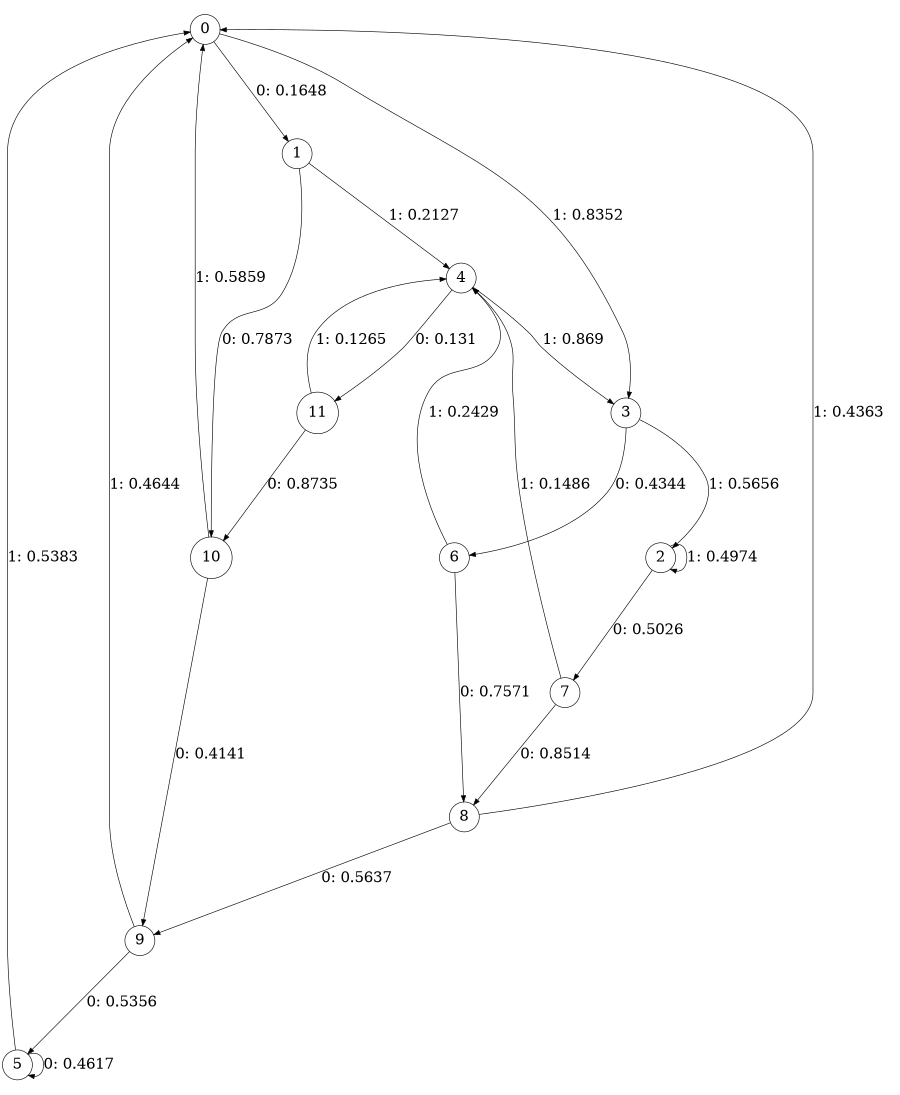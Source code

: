 digraph "ch1concat_phase3_L4" {
size = "6,8.5";
ratio = "fill";
node [shape = circle];
node [fontsize = 24];
edge [fontsize = 24];
0 -> 1 [label = "0: 0.1648   "];
0 -> 3 [label = "1: 0.8352   "];
1 -> 10 [label = "0: 0.7873   "];
1 -> 4 [label = "1: 0.2127   "];
2 -> 7 [label = "0: 0.5026   "];
2 -> 2 [label = "1: 0.4974   "];
3 -> 6 [label = "0: 0.4344   "];
3 -> 2 [label = "1: 0.5656   "];
4 -> 11 [label = "0: 0.131    "];
4 -> 3 [label = "1: 0.869    "];
5 -> 5 [label = "0: 0.4617   "];
5 -> 0 [label = "1: 0.5383   "];
6 -> 8 [label = "0: 0.7571   "];
6 -> 4 [label = "1: 0.2429   "];
7 -> 8 [label = "0: 0.8514   "];
7 -> 4 [label = "1: 0.1486   "];
8 -> 9 [label = "0: 0.5637   "];
8 -> 0 [label = "1: 0.4363   "];
9 -> 5 [label = "0: 0.5356   "];
9 -> 0 [label = "1: 0.4644   "];
10 -> 9 [label = "0: 0.4141   "];
10 -> 0 [label = "1: 0.5859   "];
11 -> 10 [label = "0: 0.8735   "];
11 -> 4 [label = "1: 0.1265   "];
}